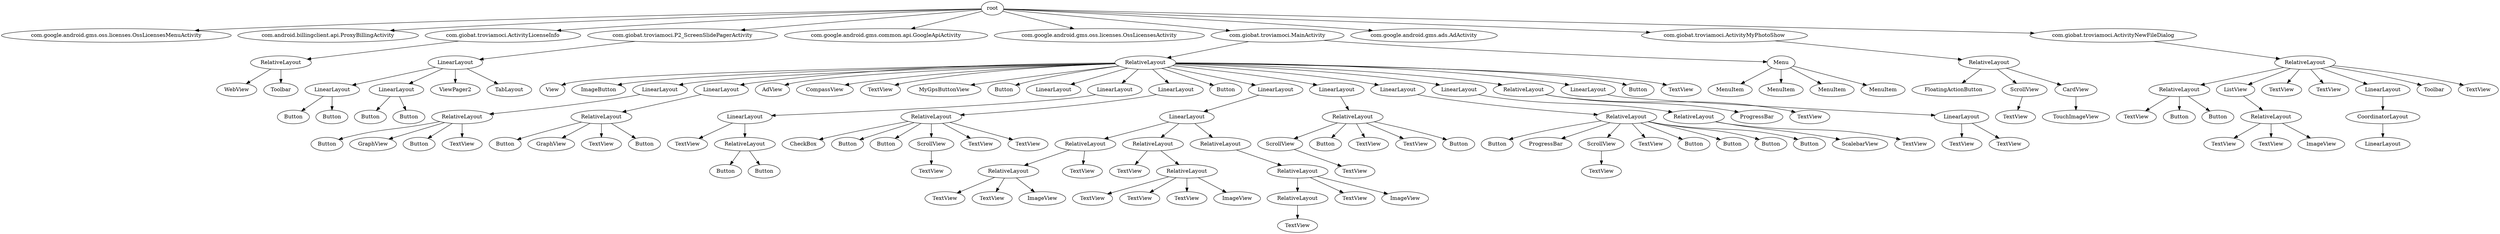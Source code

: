 digraph A_GPS_Tracker {
	root
	"com.google.android.gms.oss.licenses.OssLicensesMenuActivity"
	root -> "com.google.android.gms.oss.licenses.OssLicensesMenuActivity"
	"com.android.billingclient.api.ProxyBillingActivity"
	root -> "com.android.billingclient.api.ProxyBillingActivity"
	"com.giobat.troviamoci.ActivityLicenseInfo"
	root -> "com.giobat.troviamoci.ActivityLicenseInfo"
	RelativeLayout [label=RelativeLayout]
	"com.giobat.troviamoci.ActivityLicenseInfo" -> RelativeLayout
	WebView [label=WebView]
	RelativeLayout -> WebView
	Toolbar [label=Toolbar]
	RelativeLayout -> Toolbar
	"com.giobat.troviamoci.P2_ScreenSlidePagerActivity"
	root -> "com.giobat.troviamoci.P2_ScreenSlidePagerActivity"
	LinearLayout [label=LinearLayout]
	"com.giobat.troviamoci.P2_ScreenSlidePagerActivity" -> LinearLayout
	LinearLayout1 [label=LinearLayout]
	LinearLayout -> LinearLayout1
	Button [label=Button]
	LinearLayout1 -> Button
	Button1 [label=Button]
	LinearLayout1 -> Button1
	LinearLayout2 [label=LinearLayout]
	LinearLayout -> LinearLayout2
	Button2 [label=Button]
	LinearLayout2 -> Button2
	Button3 [label=Button]
	LinearLayout2 -> Button3
	ViewPager2 [label=ViewPager2]
	LinearLayout -> ViewPager2
	TabLayout [label=TabLayout]
	LinearLayout -> TabLayout
	"com.google.android.gms.common.api.GoogleApiActivity"
	root -> "com.google.android.gms.common.api.GoogleApiActivity"
	"com.google.android.gms.oss.licenses.OssLicensesActivity"
	root -> "com.google.android.gms.oss.licenses.OssLicensesActivity"
	"com.giobat.troviamoci.MainActivity"
	root -> "com.giobat.troviamoci.MainActivity"
	RelativeLayout1 [label=RelativeLayout]
	"com.giobat.troviamoci.MainActivity" -> RelativeLayout1
	View [label=View]
	RelativeLayout1 -> View
	ImageButton [label=ImageButton]
	RelativeLayout1 -> ImageButton
	LinearLayout3 [label=LinearLayout]
	RelativeLayout1 -> LinearLayout3
	RelativeLayout2 [label=RelativeLayout]
	LinearLayout3 -> RelativeLayout2
	Button4 [label=Button]
	RelativeLayout2 -> Button4
	GraphView [label=GraphView]
	RelativeLayout2 -> GraphView
	Button5 [label=Button]
	RelativeLayout2 -> Button5
	TextView [label=TextView]
	RelativeLayout2 -> TextView
	LinearLayout4 [label=LinearLayout]
	RelativeLayout1 -> LinearLayout4
	RelativeLayout3 [label=RelativeLayout]
	LinearLayout4 -> RelativeLayout3
	Button6 [label=Button]
	RelativeLayout3 -> Button6
	GraphView1 [label=GraphView]
	RelativeLayout3 -> GraphView1
	TextView1 [label=TextView]
	RelativeLayout3 -> TextView1
	Button7 [label=Button]
	RelativeLayout3 -> Button7
	AdView [label=AdView]
	RelativeLayout1 -> AdView
	CompassView [label=CompassView]
	RelativeLayout1 -> CompassView
	TextView2 [label=TextView]
	RelativeLayout1 -> TextView2
	MyGpsButtonView [label=MyGpsButtonView]
	RelativeLayout1 -> MyGpsButtonView
	Button8 [label=Button]
	RelativeLayout1 -> Button8
	LinearLayout5 [label=LinearLayout]
	RelativeLayout1 -> LinearLayout5
	LinearLayout6 [label=LinearLayout]
	RelativeLayout1 -> LinearLayout6
	LinearLayout7 [label=LinearLayout]
	LinearLayout6 -> LinearLayout7
	TextView3 [label=TextView]
	LinearLayout7 -> TextView3
	RelativeLayout4 [label=RelativeLayout]
	LinearLayout7 -> RelativeLayout4
	Button9 [label=Button]
	RelativeLayout4 -> Button9
	Button10 [label=Button]
	RelativeLayout4 -> Button10
	LinearLayout8 [label=LinearLayout]
	RelativeLayout1 -> LinearLayout8
	RelativeLayout5 [label=RelativeLayout]
	LinearLayout8 -> RelativeLayout5
	CheckBox [label=CheckBox]
	RelativeLayout5 -> CheckBox
	Button11 [label=Button]
	RelativeLayout5 -> Button11
	Button12 [label=Button]
	RelativeLayout5 -> Button12
	ScrollView [label=ScrollView]
	RelativeLayout5 -> ScrollView
	TextView4 [label=TextView]
	ScrollView -> TextView4
	TextView5 [label=TextView]
	RelativeLayout5 -> TextView5
	TextView6 [label=TextView]
	RelativeLayout5 -> TextView6
	Button13 [label=Button]
	RelativeLayout1 -> Button13
	LinearLayout9 [label=LinearLayout]
	RelativeLayout1 -> LinearLayout9
	LinearLayout10 [label=LinearLayout]
	LinearLayout9 -> LinearLayout10
	RelativeLayout6 [label=RelativeLayout]
	LinearLayout10 -> RelativeLayout6
	RelativeLayout7 [label=RelativeLayout]
	RelativeLayout6 -> RelativeLayout7
	TextView7 [label=TextView]
	RelativeLayout7 -> TextView7
	TextView8 [label=TextView]
	RelativeLayout7 -> TextView8
	ImageView [label=ImageView]
	RelativeLayout7 -> ImageView
	TextView9 [label=TextView]
	RelativeLayout6 -> TextView9
	RelativeLayout8 [label=RelativeLayout]
	LinearLayout10 -> RelativeLayout8
	TextView10 [label=TextView]
	RelativeLayout8 -> TextView10
	RelativeLayout9 [label=RelativeLayout]
	RelativeLayout8 -> RelativeLayout9
	TextView11 [label=TextView]
	RelativeLayout9 -> TextView11
	TextView12 [label=TextView]
	RelativeLayout9 -> TextView12
	TextView13 [label=TextView]
	RelativeLayout9 -> TextView13
	ImageView1 [label=ImageView]
	RelativeLayout9 -> ImageView1
	RelativeLayout10 [label=RelativeLayout]
	LinearLayout10 -> RelativeLayout10
	RelativeLayout11 [label=RelativeLayout]
	RelativeLayout10 -> RelativeLayout11
	RelativeLayout12 [label=RelativeLayout]
	RelativeLayout11 -> RelativeLayout12
	TextView14 [label=TextView]
	RelativeLayout12 -> TextView14
	TextView15 [label=TextView]
	RelativeLayout11 -> TextView15
	ImageView2 [label=ImageView]
	RelativeLayout11 -> ImageView2
	LinearLayout11 [label=LinearLayout]
	RelativeLayout1 -> LinearLayout11
	RelativeLayout13 [label=RelativeLayout]
	LinearLayout11 -> RelativeLayout13
	ScrollView1 [label=ScrollView]
	RelativeLayout13 -> ScrollView1
	TextView16 [label=TextView]
	ScrollView1 -> TextView16
	Button14 [label=Button]
	RelativeLayout13 -> Button14
	TextView17 [label=TextView]
	RelativeLayout13 -> TextView17
	TextView18 [label=TextView]
	RelativeLayout13 -> TextView18
	Button15 [label=Button]
	RelativeLayout13 -> Button15
	LinearLayout12 [label=LinearLayout]
	RelativeLayout1 -> LinearLayout12
	RelativeLayout14 [label=RelativeLayout]
	LinearLayout12 -> RelativeLayout14
	Button16 [label=Button]
	RelativeLayout14 -> Button16
	ProgressBar [label=ProgressBar]
	RelativeLayout14 -> ProgressBar
	ScrollView2 [label=ScrollView]
	RelativeLayout14 -> ScrollView2
	TextView19 [label=TextView]
	ScrollView2 -> TextView19
	TextView20 [label=TextView]
	RelativeLayout14 -> TextView20
	Button17 [label=Button]
	RelativeLayout14 -> Button17
	Button18 [label=Button]
	RelativeLayout14 -> Button18
	Button19 [label=Button]
	RelativeLayout14 -> Button19
	Button20 [label=Button]
	RelativeLayout14 -> Button20
	LinearLayout13 [label=LinearLayout]
	RelativeLayout1 -> LinearLayout13
	RelativeLayout15 [label=RelativeLayout]
	LinearLayout13 -> RelativeLayout15
	ScalebarView [label=ScalebarView]
	RelativeLayout15 -> ScalebarView
	TextView21 [label=TextView]
	RelativeLayout15 -> TextView21
	RelativeLayout16 [label=RelativeLayout]
	RelativeLayout1 -> RelativeLayout16
	ProgressBar1 [label=ProgressBar]
	RelativeLayout16 -> ProgressBar1
	TextView22 [label=TextView]
	RelativeLayout16 -> TextView22
	LinearLayout14 [label=LinearLayout]
	RelativeLayout1 -> LinearLayout14
	LinearLayout15 [label=LinearLayout]
	LinearLayout14 -> LinearLayout15
	TextView23 [label=TextView]
	LinearLayout15 -> TextView23
	TextView24 [label=TextView]
	LinearLayout15 -> TextView24
	Button21 [label=Button]
	RelativeLayout1 -> Button21
	TextView25 [label=TextView]
	RelativeLayout1 -> TextView25
	Menu [label=Menu]
	"com.giobat.troviamoci.MainActivity" -> Menu
	MenuItem [label=MenuItem]
	Menu -> MenuItem
	MenuItem1 [label=MenuItem]
	Menu -> MenuItem1
	MenuItem2 [label=MenuItem]
	Menu -> MenuItem2
	MenuItem3 [label=MenuItem]
	Menu -> MenuItem3
	"com.google.android.gms.ads.AdActivity"
	root -> "com.google.android.gms.ads.AdActivity"
	"com.giobat.troviamoci.ActivityMyPhotoShow"
	root -> "com.giobat.troviamoci.ActivityMyPhotoShow"
	RelativeLayout17 [label=RelativeLayout]
	"com.giobat.troviamoci.ActivityMyPhotoShow" -> RelativeLayout17
	FloatingActionButton [label=FloatingActionButton]
	RelativeLayout17 -> FloatingActionButton
	ScrollView3 [label=ScrollView]
	RelativeLayout17 -> ScrollView3
	TextView26 [label=TextView]
	ScrollView3 -> TextView26
	CardView [label=CardView]
	RelativeLayout17 -> CardView
	TouchImageView [label=TouchImageView]
	CardView -> TouchImageView
	"com.giobat.troviamoci.ActivityNewFileDialog"
	root -> "com.giobat.troviamoci.ActivityNewFileDialog"
	RelativeLayout18 [label=RelativeLayout]
	"com.giobat.troviamoci.ActivityNewFileDialog" -> RelativeLayout18
	RelativeLayout19 [label=RelativeLayout]
	RelativeLayout18 -> RelativeLayout19
	TextView27 [label=TextView]
	RelativeLayout19 -> TextView27
	Button22 [label=Button]
	RelativeLayout19 -> Button22
	Button23 [label=Button]
	RelativeLayout19 -> Button23
	ListView [label=ListView]
	RelativeLayout18 -> ListView
	RelativeLayout20 [label=RelativeLayout]
	ListView -> RelativeLayout20
	TextView28 [label=TextView]
	RelativeLayout20 -> TextView28
	TextView29 [label=TextView]
	RelativeLayout20 -> TextView29
	ImageView3 [label=ImageView]
	RelativeLayout20 -> ImageView3
	TextView30 [label=TextView]
	RelativeLayout18 -> TextView30
	TextView31 [label=TextView]
	RelativeLayout18 -> TextView31
	LinearLayout16 [label=LinearLayout]
	RelativeLayout18 -> LinearLayout16
	CoordinatorLayout [label=CoordinatorLayout]
	LinearLayout16 -> CoordinatorLayout
	LinearLayout17 [label=LinearLayout]
	CoordinatorLayout -> LinearLayout17
	Toolbar1 [label=Toolbar]
	RelativeLayout18 -> Toolbar1
	TextView32 [label=TextView]
	RelativeLayout18 -> TextView32
}
